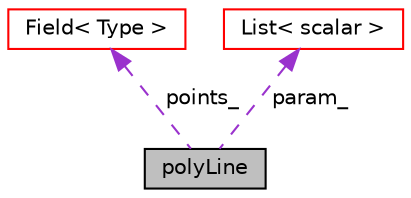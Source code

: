 digraph "polyLine"
{
  bgcolor="transparent";
  edge [fontname="Helvetica",fontsize="10",labelfontname="Helvetica",labelfontsize="10"];
  node [fontname="Helvetica",fontsize="10",shape=record];
  Node6 [label="polyLine",height=0.2,width=0.4,color="black", fillcolor="grey75", style="filled", fontcolor="black"];
  Node7 -> Node6 [dir="back",color="darkorchid3",fontsize="10",style="dashed",label=" points_" ,fontname="Helvetica"];
  Node7 [label="Field\< Type \>",height=0.2,width=0.4,color="red",URL="$a27573.html",tooltip="Pre-declare SubField and related Field type. "];
  Node14 -> Node6 [dir="back",color="darkorchid3",fontsize="10",style="dashed",label=" param_" ,fontname="Helvetica"];
  Node14 [label="List\< scalar \>",height=0.2,width=0.4,color="red",URL="$a26833.html"];
}
